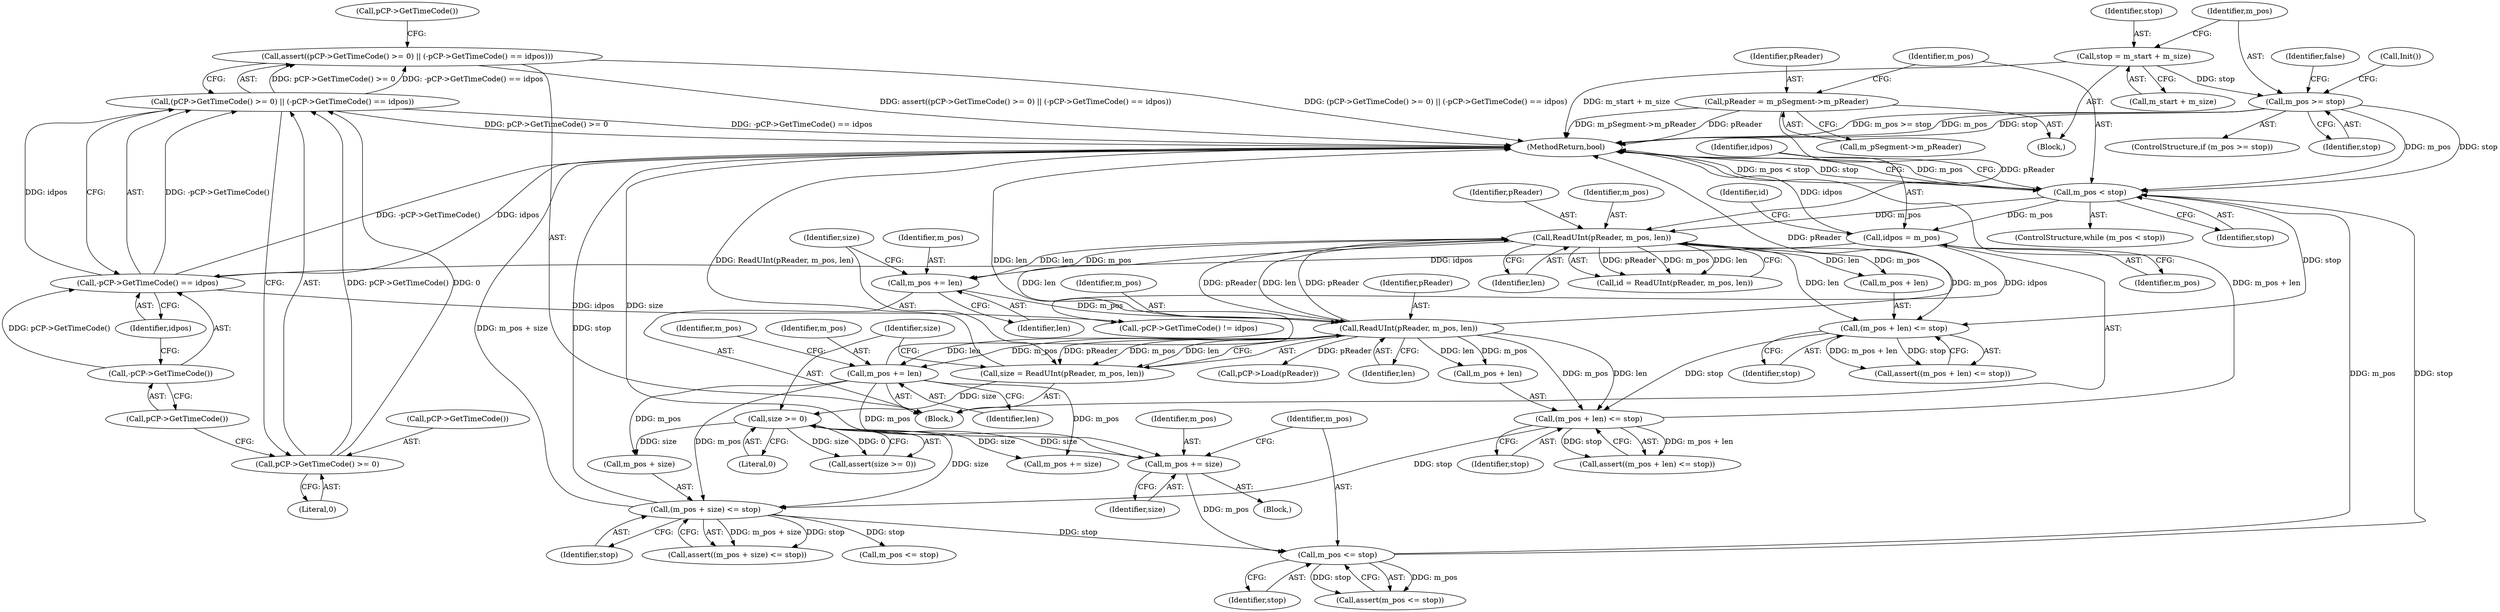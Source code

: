 digraph "1_Android_cc274e2abe8b2a6698a5c47d8aa4bb45f1f9538d_29@API" {
"1000208" [label="(Call,assert((pCP->GetTimeCode() >= 0) || (-pCP->GetTimeCode() == idpos)))"];
"1000209" [label="(Call,(pCP->GetTimeCode() >= 0) || (-pCP->GetTimeCode() == idpos))"];
"1000210" [label="(Call,pCP->GetTimeCode() >= 0)"];
"1000213" [label="(Call,-pCP->GetTimeCode() == idpos)"];
"1000214" [label="(Call,-pCP->GetTimeCode())"];
"1000134" [label="(Call,idpos = m_pos)"];
"1000129" [label="(Call,m_pos < stop)"];
"1000193" [label="(Call,m_pos <= stop)"];
"1000189" [label="(Call,m_pos += size)"];
"1000166" [label="(Call,size >= 0)"];
"1000159" [label="(Call,size = ReadUInt(pReader, m_pos, len))"];
"1000161" [label="(Call,ReadUInt(pReader, m_pos, len))"];
"1000141" [label="(Call,ReadUInt(pReader, m_pos, len))"];
"1000123" [label="(Call,pReader = m_pSegment->m_pReader)"];
"1000155" [label="(Call,m_pos += len)"];
"1000175" [label="(Call,m_pos += len)"];
"1000179" [label="(Call,(m_pos + size) <= stop)"];
"1000170" [label="(Call,(m_pos + len) <= stop)"];
"1000150" [label="(Call,(m_pos + len) <= stop)"];
"1000117" [label="(Call,m_pos >= stop)"];
"1000111" [label="(Call,stop = m_start + m_size)"];
"1000121" [label="(Identifier,false)"];
"1000193" [label="(Call,m_pos <= stop)"];
"1000160" [label="(Identifier,size)"];
"1000195" [label="(Identifier,stop)"];
"1000208" [label="(Call,assert((pCP->GetTimeCode() >= 0) || (-pCP->GetTimeCode() == idpos)))"];
"1000122" [label="(Call,Init())"];
"1000228" [label="(Call,pCP->Load(pReader))"];
"1000157" [label="(Identifier,len)"];
"1000151" [label="(Call,m_pos + len)"];
"1000211" [label="(Call,pCP->GetTimeCode())"];
"1000179" [label="(Call,(m_pos + size) <= stop)"];
"1000216" [label="(Identifier,idpos)"];
"1000124" [label="(Identifier,pReader)"];
"1000183" [label="(Identifier,stop)"];
"1000178" [label="(Call,assert((m_pos + size) <= stop))"];
"1000113" [label="(Call,m_start + m_size)"];
"1000132" [label="(Block,)"];
"1000234" [label="(Call,m_pos += size)"];
"1000130" [label="(Identifier,m_pos)"];
"1000177" [label="(Identifier,len)"];
"1000112" [label="(Identifier,stop)"];
"1000168" [label="(Literal,0)"];
"1000140" [label="(Identifier,id)"];
"1000180" [label="(Call,m_pos + size)"];
"1000164" [label="(Identifier,len)"];
"1000162" [label="(Identifier,pReader)"];
"1000171" [label="(Call,m_pos + len)"];
"1000169" [label="(Call,assert((m_pos + len) <= stop))"];
"1000194" [label="(Identifier,m_pos)"];
"1000129" [label="(Call,m_pos < stop)"];
"1000220" [label="(Call,pCP->GetTimeCode())"];
"1000131" [label="(Identifier,stop)"];
"1000215" [label="(Call,pCP->GetTimeCode())"];
"1000175" [label="(Call,m_pos += len)"];
"1000161" [label="(Call,ReadUInt(pReader, m_pos, len))"];
"1000176" [label="(Identifier,m_pos)"];
"1000135" [label="(Identifier,idpos)"];
"1000238" [label="(Call,m_pos <= stop)"];
"1000118" [label="(Identifier,m_pos)"];
"1000150" [label="(Call,(m_pos + len) <= stop)"];
"1000156" [label="(Identifier,m_pos)"];
"1000209" [label="(Call,(pCP->GetTimeCode() >= 0) || (-pCP->GetTimeCode() == idpos))"];
"1000111" [label="(Call,stop = m_start + m_size)"];
"1000214" [label="(Call,-pCP->GetTimeCode())"];
"1000212" [label="(Literal,0)"];
"1000174" [label="(Identifier,stop)"];
"1000136" [label="(Identifier,m_pos)"];
"1000188" [label="(Block,)"];
"1000116" [label="(ControlStructure,if (m_pos >= stop))"];
"1000181" [label="(Identifier,m_pos)"];
"1000210" [label="(Call,pCP->GetTimeCode() >= 0)"];
"1000144" [label="(Identifier,len)"];
"1000149" [label="(Call,assert((m_pos + len) <= stop))"];
"1000119" [label="(Identifier,stop)"];
"1000159" [label="(Call,size = ReadUInt(pReader, m_pos, len))"];
"1000139" [label="(Call,id = ReadUInt(pReader, m_pos, len))"];
"1000117" [label="(Call,m_pos >= stop)"];
"1000142" [label="(Identifier,pReader)"];
"1000213" [label="(Call,-pCP->GetTimeCode() == idpos)"];
"1000163" [label="(Identifier,m_pos)"];
"1000109" [label="(Block,)"];
"1000155" [label="(Call,m_pos += len)"];
"1000154" [label="(Identifier,stop)"];
"1000123" [label="(Call,pReader = m_pSegment->m_pReader)"];
"1000141" [label="(Call,ReadUInt(pReader, m_pos, len))"];
"1000166" [label="(Call,size >= 0)"];
"1000167" [label="(Identifier,size)"];
"1000243" [label="(MethodReturn,bool)"];
"1000165" [label="(Call,assert(size >= 0))"];
"1000189" [label="(Call,m_pos += size)"];
"1000191" [label="(Identifier,size)"];
"1000143" [label="(Identifier,m_pos)"];
"1000125" [label="(Call,m_pSegment->m_pReader)"];
"1000170" [label="(Call,(m_pos + len) <= stop)"];
"1000128" [label="(ControlStructure,while (m_pos < stop))"];
"1000190" [label="(Identifier,m_pos)"];
"1000192" [label="(Call,assert(m_pos <= stop))"];
"1000222" [label="(Call,-pCP->GetTimeCode() != idpos)"];
"1000134" [label="(Call,idpos = m_pos)"];
"1000208" -> "1000132"  [label="AST: "];
"1000208" -> "1000209"  [label="CFG: "];
"1000209" -> "1000208"  [label="AST: "];
"1000220" -> "1000208"  [label="CFG: "];
"1000208" -> "1000243"  [label="DDG: (pCP->GetTimeCode() >= 0) || (-pCP->GetTimeCode() == idpos)"];
"1000208" -> "1000243"  [label="DDG: assert((pCP->GetTimeCode() >= 0) || (-pCP->GetTimeCode() == idpos))"];
"1000209" -> "1000208"  [label="DDG: pCP->GetTimeCode() >= 0"];
"1000209" -> "1000208"  [label="DDG: -pCP->GetTimeCode() == idpos"];
"1000209" -> "1000210"  [label="CFG: "];
"1000209" -> "1000213"  [label="CFG: "];
"1000210" -> "1000209"  [label="AST: "];
"1000213" -> "1000209"  [label="AST: "];
"1000209" -> "1000243"  [label="DDG: pCP->GetTimeCode() >= 0"];
"1000209" -> "1000243"  [label="DDG: -pCP->GetTimeCode() == idpos"];
"1000210" -> "1000209"  [label="DDG: pCP->GetTimeCode()"];
"1000210" -> "1000209"  [label="DDG: 0"];
"1000213" -> "1000209"  [label="DDG: -pCP->GetTimeCode()"];
"1000213" -> "1000209"  [label="DDG: idpos"];
"1000210" -> "1000212"  [label="CFG: "];
"1000211" -> "1000210"  [label="AST: "];
"1000212" -> "1000210"  [label="AST: "];
"1000215" -> "1000210"  [label="CFG: "];
"1000213" -> "1000216"  [label="CFG: "];
"1000214" -> "1000213"  [label="AST: "];
"1000216" -> "1000213"  [label="AST: "];
"1000213" -> "1000243"  [label="DDG: idpos"];
"1000213" -> "1000243"  [label="DDG: -pCP->GetTimeCode()"];
"1000214" -> "1000213"  [label="DDG: pCP->GetTimeCode()"];
"1000134" -> "1000213"  [label="DDG: idpos"];
"1000213" -> "1000222"  [label="DDG: idpos"];
"1000214" -> "1000215"  [label="CFG: "];
"1000215" -> "1000214"  [label="AST: "];
"1000216" -> "1000214"  [label="CFG: "];
"1000134" -> "1000132"  [label="AST: "];
"1000134" -> "1000136"  [label="CFG: "];
"1000135" -> "1000134"  [label="AST: "];
"1000136" -> "1000134"  [label="AST: "];
"1000140" -> "1000134"  [label="CFG: "];
"1000134" -> "1000243"  [label="DDG: idpos"];
"1000129" -> "1000134"  [label="DDG: m_pos"];
"1000134" -> "1000222"  [label="DDG: idpos"];
"1000129" -> "1000128"  [label="AST: "];
"1000129" -> "1000131"  [label="CFG: "];
"1000130" -> "1000129"  [label="AST: "];
"1000131" -> "1000129"  [label="AST: "];
"1000135" -> "1000129"  [label="CFG: "];
"1000243" -> "1000129"  [label="CFG: "];
"1000129" -> "1000243"  [label="DDG: m_pos"];
"1000129" -> "1000243"  [label="DDG: m_pos < stop"];
"1000129" -> "1000243"  [label="DDG: stop"];
"1000193" -> "1000129"  [label="DDG: m_pos"];
"1000193" -> "1000129"  [label="DDG: stop"];
"1000117" -> "1000129"  [label="DDG: m_pos"];
"1000117" -> "1000129"  [label="DDG: stop"];
"1000129" -> "1000141"  [label="DDG: m_pos"];
"1000129" -> "1000150"  [label="DDG: stop"];
"1000193" -> "1000192"  [label="AST: "];
"1000193" -> "1000195"  [label="CFG: "];
"1000194" -> "1000193"  [label="AST: "];
"1000195" -> "1000193"  [label="AST: "];
"1000192" -> "1000193"  [label="CFG: "];
"1000193" -> "1000192"  [label="DDG: m_pos"];
"1000193" -> "1000192"  [label="DDG: stop"];
"1000189" -> "1000193"  [label="DDG: m_pos"];
"1000179" -> "1000193"  [label="DDG: stop"];
"1000189" -> "1000188"  [label="AST: "];
"1000189" -> "1000191"  [label="CFG: "];
"1000190" -> "1000189"  [label="AST: "];
"1000191" -> "1000189"  [label="AST: "];
"1000194" -> "1000189"  [label="CFG: "];
"1000189" -> "1000243"  [label="DDG: size"];
"1000166" -> "1000189"  [label="DDG: size"];
"1000175" -> "1000189"  [label="DDG: m_pos"];
"1000166" -> "1000165"  [label="AST: "];
"1000166" -> "1000168"  [label="CFG: "];
"1000167" -> "1000166"  [label="AST: "];
"1000168" -> "1000166"  [label="AST: "];
"1000165" -> "1000166"  [label="CFG: "];
"1000166" -> "1000165"  [label="DDG: size"];
"1000166" -> "1000165"  [label="DDG: 0"];
"1000159" -> "1000166"  [label="DDG: size"];
"1000166" -> "1000179"  [label="DDG: size"];
"1000166" -> "1000180"  [label="DDG: size"];
"1000166" -> "1000234"  [label="DDG: size"];
"1000159" -> "1000132"  [label="AST: "];
"1000159" -> "1000161"  [label="CFG: "];
"1000160" -> "1000159"  [label="AST: "];
"1000161" -> "1000159"  [label="AST: "];
"1000167" -> "1000159"  [label="CFG: "];
"1000159" -> "1000243"  [label="DDG: ReadUInt(pReader, m_pos, len)"];
"1000161" -> "1000159"  [label="DDG: pReader"];
"1000161" -> "1000159"  [label="DDG: m_pos"];
"1000161" -> "1000159"  [label="DDG: len"];
"1000161" -> "1000164"  [label="CFG: "];
"1000162" -> "1000161"  [label="AST: "];
"1000163" -> "1000161"  [label="AST: "];
"1000164" -> "1000161"  [label="AST: "];
"1000161" -> "1000243"  [label="DDG: pReader"];
"1000161" -> "1000141"  [label="DDG: pReader"];
"1000161" -> "1000141"  [label="DDG: len"];
"1000141" -> "1000161"  [label="DDG: pReader"];
"1000141" -> "1000161"  [label="DDG: len"];
"1000155" -> "1000161"  [label="DDG: m_pos"];
"1000161" -> "1000170"  [label="DDG: m_pos"];
"1000161" -> "1000170"  [label="DDG: len"];
"1000161" -> "1000171"  [label="DDG: m_pos"];
"1000161" -> "1000171"  [label="DDG: len"];
"1000161" -> "1000175"  [label="DDG: len"];
"1000161" -> "1000175"  [label="DDG: m_pos"];
"1000161" -> "1000228"  [label="DDG: pReader"];
"1000141" -> "1000139"  [label="AST: "];
"1000141" -> "1000144"  [label="CFG: "];
"1000142" -> "1000141"  [label="AST: "];
"1000143" -> "1000141"  [label="AST: "];
"1000144" -> "1000141"  [label="AST: "];
"1000139" -> "1000141"  [label="CFG: "];
"1000141" -> "1000139"  [label="DDG: pReader"];
"1000141" -> "1000139"  [label="DDG: m_pos"];
"1000141" -> "1000139"  [label="DDG: len"];
"1000123" -> "1000141"  [label="DDG: pReader"];
"1000141" -> "1000150"  [label="DDG: m_pos"];
"1000141" -> "1000150"  [label="DDG: len"];
"1000141" -> "1000151"  [label="DDG: m_pos"];
"1000141" -> "1000151"  [label="DDG: len"];
"1000141" -> "1000155"  [label="DDG: len"];
"1000141" -> "1000155"  [label="DDG: m_pos"];
"1000123" -> "1000109"  [label="AST: "];
"1000123" -> "1000125"  [label="CFG: "];
"1000124" -> "1000123"  [label="AST: "];
"1000125" -> "1000123"  [label="AST: "];
"1000130" -> "1000123"  [label="CFG: "];
"1000123" -> "1000243"  [label="DDG: m_pSegment->m_pReader"];
"1000123" -> "1000243"  [label="DDG: pReader"];
"1000155" -> "1000132"  [label="AST: "];
"1000155" -> "1000157"  [label="CFG: "];
"1000156" -> "1000155"  [label="AST: "];
"1000157" -> "1000155"  [label="AST: "];
"1000160" -> "1000155"  [label="CFG: "];
"1000175" -> "1000132"  [label="AST: "];
"1000175" -> "1000177"  [label="CFG: "];
"1000176" -> "1000175"  [label="AST: "];
"1000177" -> "1000175"  [label="AST: "];
"1000181" -> "1000175"  [label="CFG: "];
"1000175" -> "1000243"  [label="DDG: len"];
"1000175" -> "1000179"  [label="DDG: m_pos"];
"1000175" -> "1000180"  [label="DDG: m_pos"];
"1000175" -> "1000234"  [label="DDG: m_pos"];
"1000179" -> "1000178"  [label="AST: "];
"1000179" -> "1000183"  [label="CFG: "];
"1000180" -> "1000179"  [label="AST: "];
"1000183" -> "1000179"  [label="AST: "];
"1000178" -> "1000179"  [label="CFG: "];
"1000179" -> "1000243"  [label="DDG: m_pos + size"];
"1000179" -> "1000243"  [label="DDG: stop"];
"1000179" -> "1000178"  [label="DDG: m_pos + size"];
"1000179" -> "1000178"  [label="DDG: stop"];
"1000170" -> "1000179"  [label="DDG: stop"];
"1000179" -> "1000238"  [label="DDG: stop"];
"1000170" -> "1000169"  [label="AST: "];
"1000170" -> "1000174"  [label="CFG: "];
"1000171" -> "1000170"  [label="AST: "];
"1000174" -> "1000170"  [label="AST: "];
"1000169" -> "1000170"  [label="CFG: "];
"1000170" -> "1000243"  [label="DDG: m_pos + len"];
"1000170" -> "1000169"  [label="DDG: m_pos + len"];
"1000170" -> "1000169"  [label="DDG: stop"];
"1000150" -> "1000170"  [label="DDG: stop"];
"1000150" -> "1000149"  [label="AST: "];
"1000150" -> "1000154"  [label="CFG: "];
"1000151" -> "1000150"  [label="AST: "];
"1000154" -> "1000150"  [label="AST: "];
"1000149" -> "1000150"  [label="CFG: "];
"1000150" -> "1000149"  [label="DDG: m_pos + len"];
"1000150" -> "1000149"  [label="DDG: stop"];
"1000117" -> "1000116"  [label="AST: "];
"1000117" -> "1000119"  [label="CFG: "];
"1000118" -> "1000117"  [label="AST: "];
"1000119" -> "1000117"  [label="AST: "];
"1000121" -> "1000117"  [label="CFG: "];
"1000122" -> "1000117"  [label="CFG: "];
"1000117" -> "1000243"  [label="DDG: stop"];
"1000117" -> "1000243"  [label="DDG: m_pos >= stop"];
"1000117" -> "1000243"  [label="DDG: m_pos"];
"1000111" -> "1000117"  [label="DDG: stop"];
"1000111" -> "1000109"  [label="AST: "];
"1000111" -> "1000113"  [label="CFG: "];
"1000112" -> "1000111"  [label="AST: "];
"1000113" -> "1000111"  [label="AST: "];
"1000118" -> "1000111"  [label="CFG: "];
"1000111" -> "1000243"  [label="DDG: m_start + m_size"];
}
